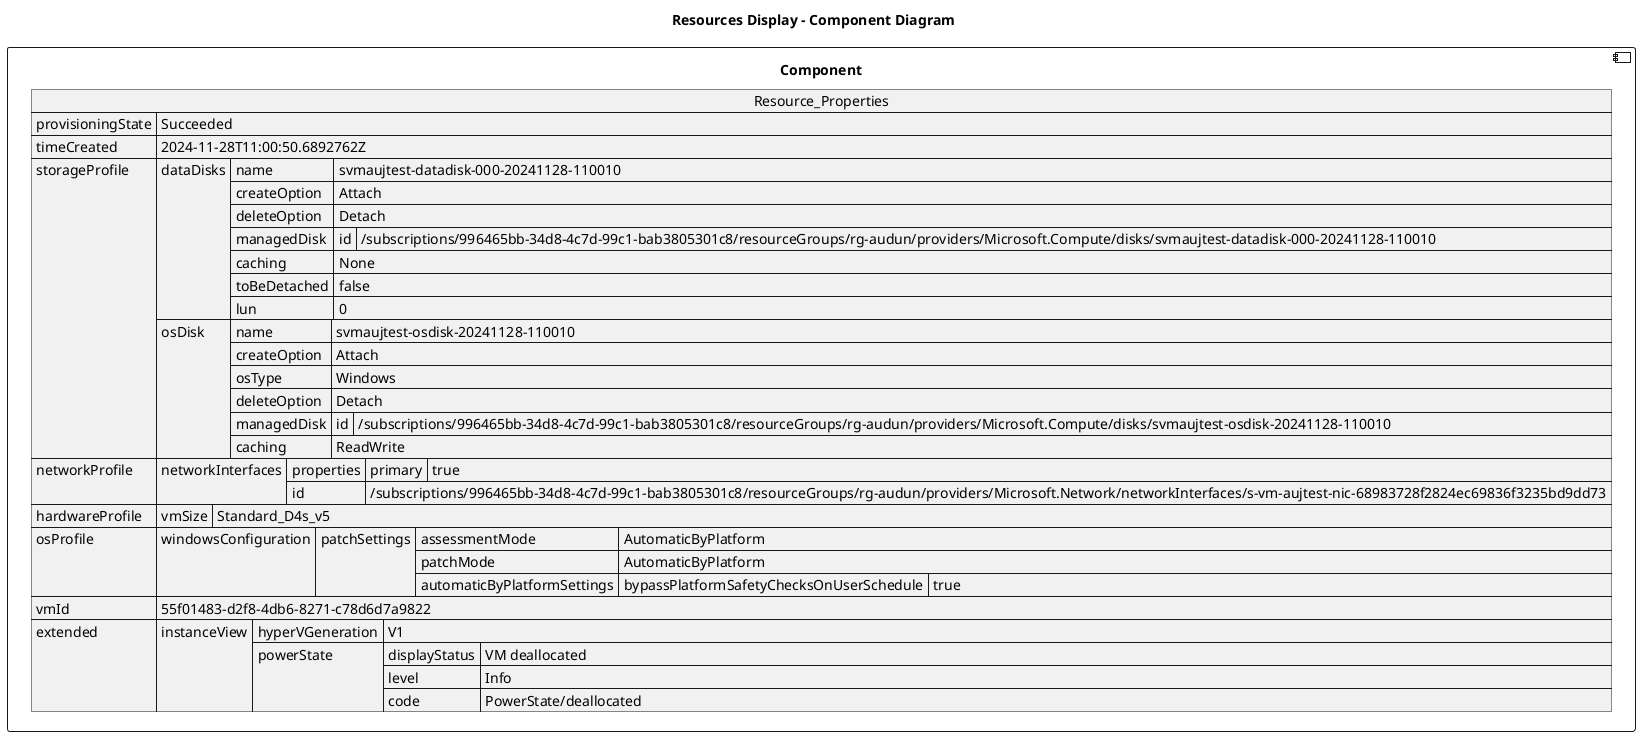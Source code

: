 @startuml

title Resources Display - Component Diagram

component Component {

json  Resource_Properties {
  "provisioningState": "Succeeded",
  "timeCreated": "2024-11-28T11:00:50.6892762Z",
  "storageProfile": {
    "dataDisks": [
      {
        "name": "svmaujtest-datadisk-000-20241128-110010",
        "createOption": "Attach",
        "deleteOption": "Detach",
        "managedDisk": {
          "id": "/subscriptions/996465bb-34d8-4c7d-99c1-bab3805301c8/resourceGroups/rg-audun/providers/Microsoft.Compute/disks/svmaujtest-datadisk-000-20241128-110010"
        },
        "caching": "None",
        "toBeDetached": false,
        "lun": 0
      }
    ],
    "osDisk": {
      "name": "svmaujtest-osdisk-20241128-110010",
      "createOption": "Attach",
      "osType": "Windows",
      "deleteOption": "Detach",
      "managedDisk": {
        "id": "/subscriptions/996465bb-34d8-4c7d-99c1-bab3805301c8/resourceGroups/rg-audun/providers/Microsoft.Compute/disks/svmaujtest-osdisk-20241128-110010"
      },
      "caching": "ReadWrite"
    }
  },
  "networkProfile": {
    "networkInterfaces": [
      {
        "properties": {
          "primary": true
        },
        "id": "/subscriptions/996465bb-34d8-4c7d-99c1-bab3805301c8/resourceGroups/rg-audun/providers/Microsoft.Network/networkInterfaces/s-vm-aujtest-nic-68983728f2824ec69836f3235bd9dd73"
      }
    ]
  },
  "hardwareProfile": {
    "vmSize": "Standard_D4s_v5"
  },
  "osProfile": {
    "windowsConfiguration": {
      "patchSettings": {
        "assessmentMode": "AutomaticByPlatform",
        "patchMode": "AutomaticByPlatform",
        "automaticByPlatformSettings": {
          "bypassPlatformSafetyChecksOnUserSchedule": true
        }
      }
    }
  },
  "vmId": "55f01483-d2f8-4db6-8271-c78d6d7a9822",
  "extended": {
    "instanceView": {
      "hyperVGeneration": "V1",
      "powerState": {
        "displayStatus": "VM deallocated",
        "level": "Info",
        "code": "PowerState/deallocated"
      }
    }
  }
}
}
@enduml
